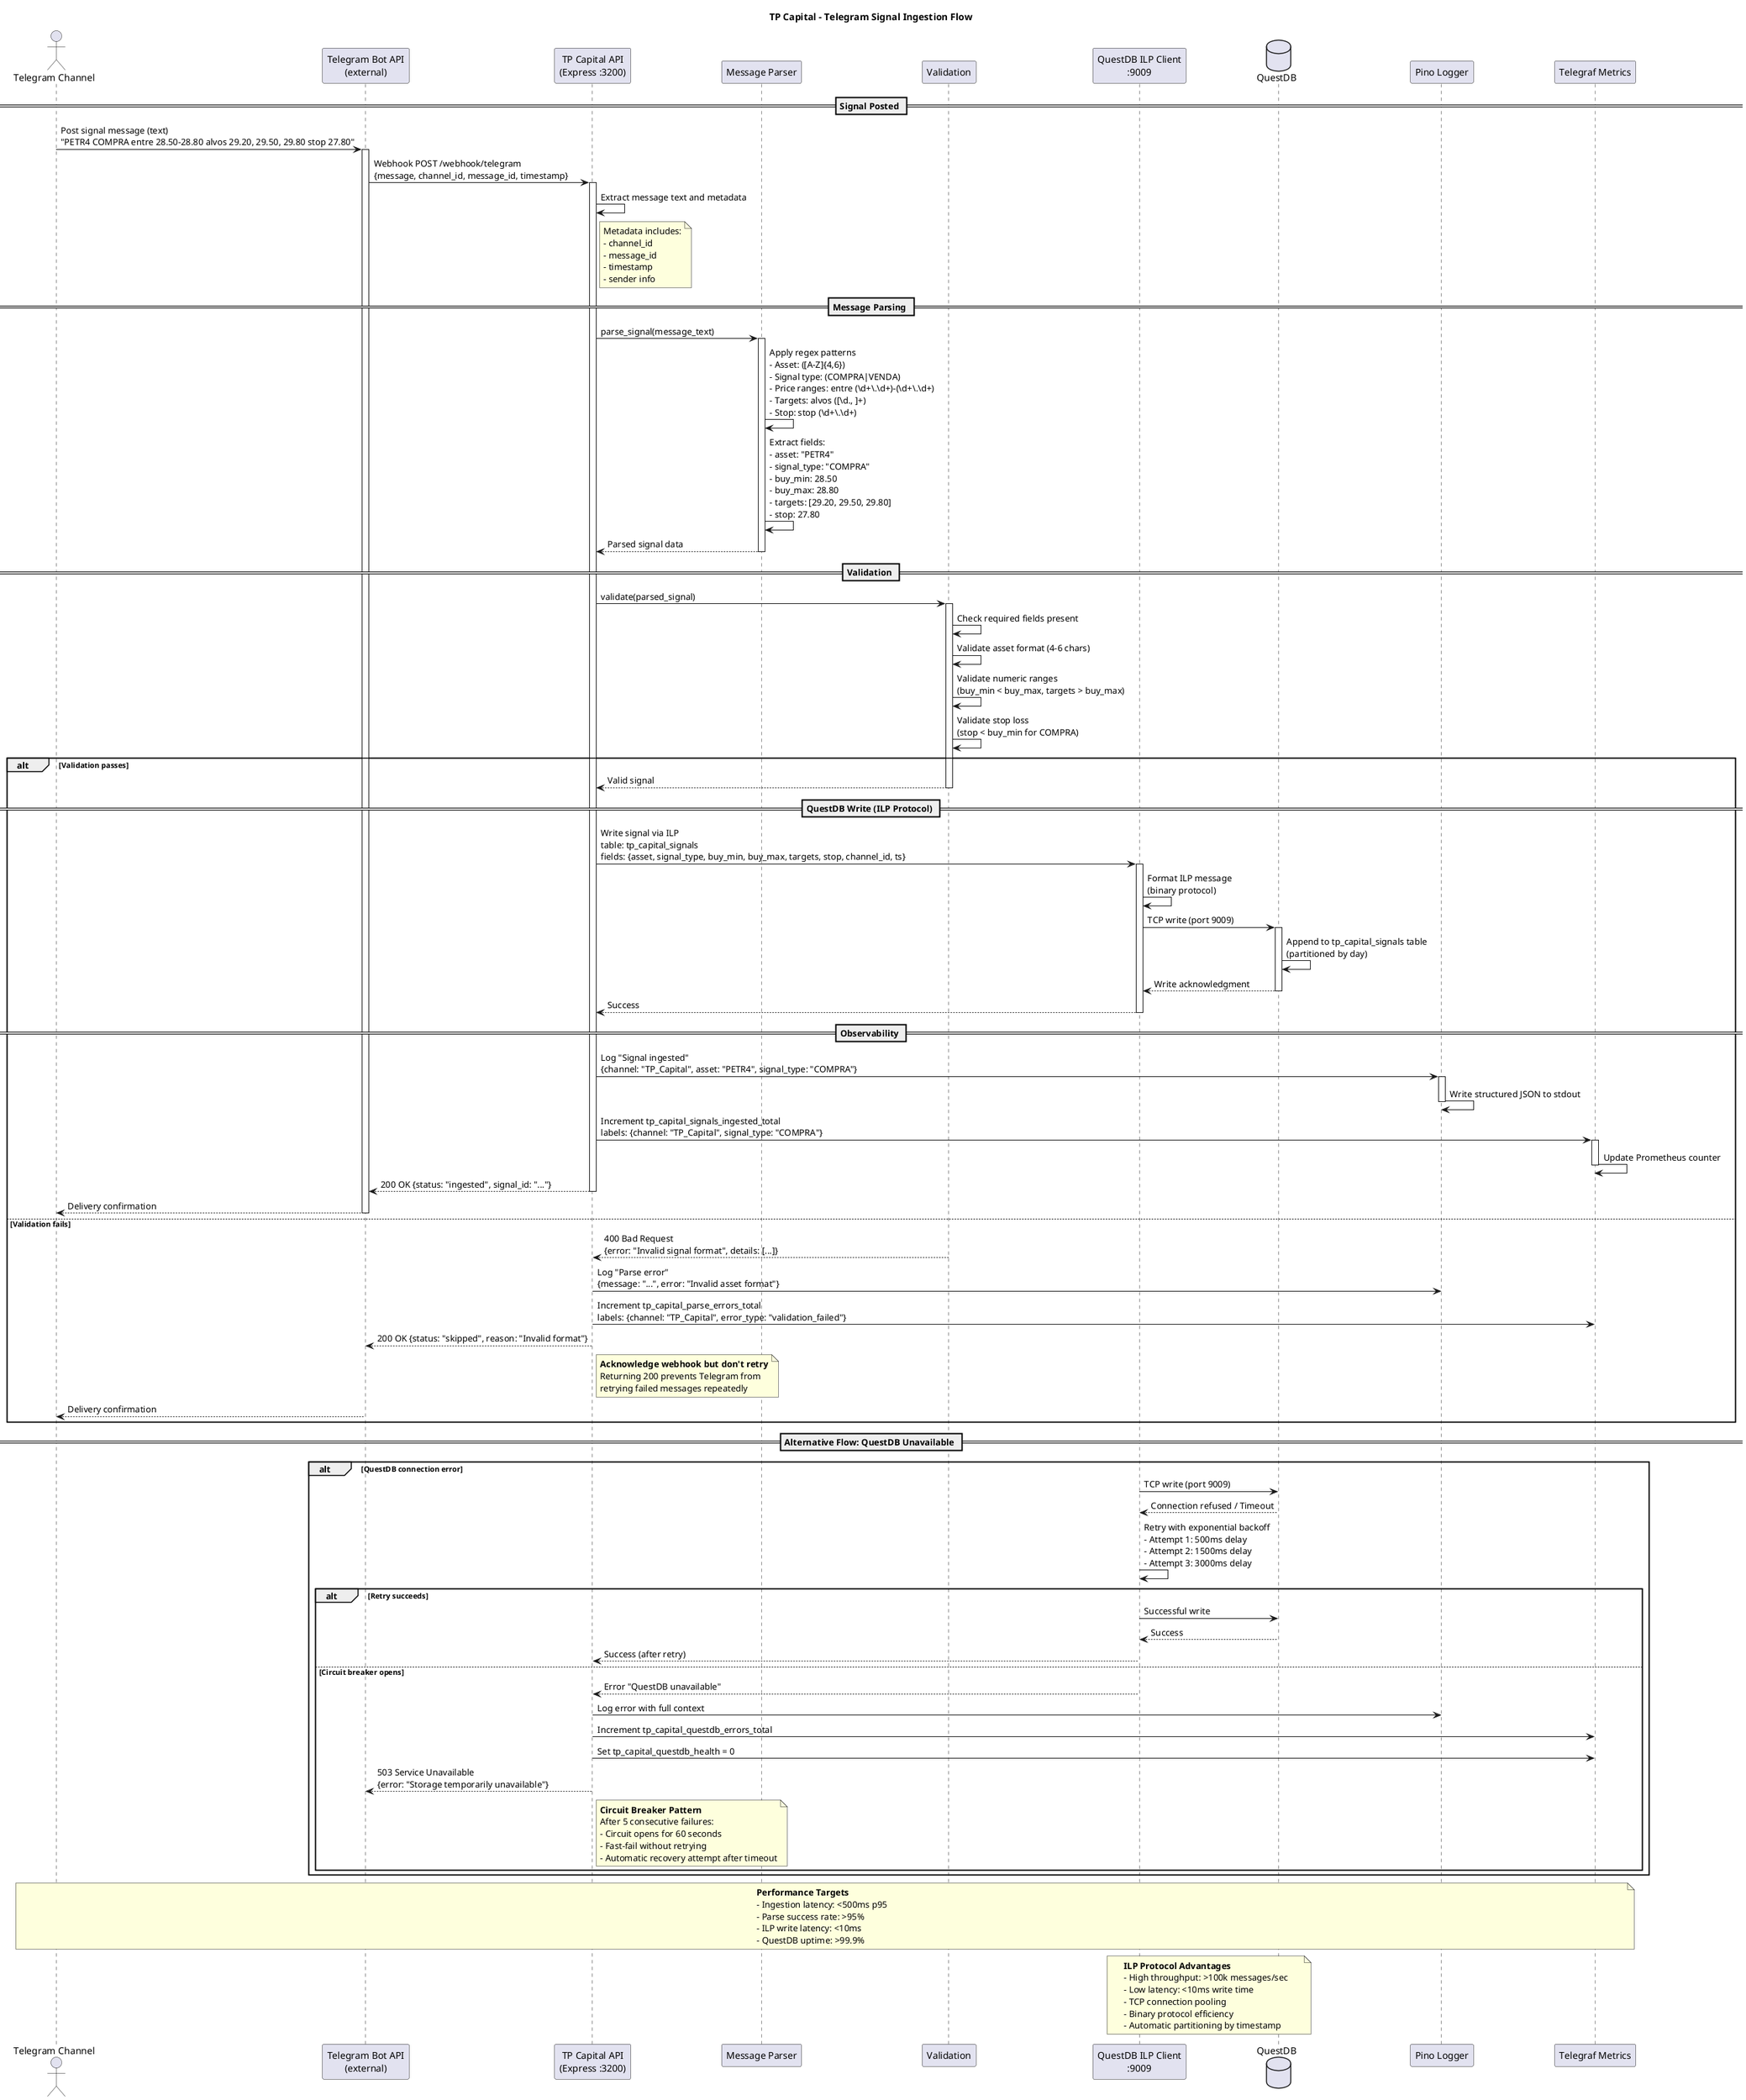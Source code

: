 @startuml
title TP Capital - Telegram Signal Ingestion Flow

actor "Telegram Channel" as Channel
participant "Telegram Bot API\n(external)" as BotAPI
participant "TP Capital API\n(Express :3200)" as API
participant "Message Parser" as Parser
participant "Validation" as Validation
participant "QuestDB ILP Client\n:9009" as ILPClient
database "QuestDB" as QuestDB
participant "Pino Logger" as Logger
participant "Telegraf Metrics" as Metrics

== Signal Posted ==
Channel -> BotAPI : Post signal message (text)\n"PETR4 COMPRA entre 28.50-28.80 alvos 29.20, 29.50, 29.80 stop 27.80"
activate BotAPI

BotAPI -> API : Webhook POST /webhook/telegram\n{message, channel_id, message_id, timestamp}
activate API

API -> API : Extract message text and metadata
note right of API
  Metadata includes:
  - channel_id
  - message_id
  - timestamp
  - sender info
end note

== Message Parsing ==
API -> Parser : parse_signal(message_text)
activate Parser

Parser -> Parser : Apply regex patterns\n- Asset: ([A-Z]{4,6})\n- Signal type: (COMPRA|VENDA)\n- Price ranges: entre (\\d+\\.\\d+)-(\\d+\\.\\d+)\n- Targets: alvos ([\\d., ]+)\n- Stop: stop (\\d+\\.\\d+)

Parser -> Parser : Extract fields:\n- asset: "PETR4"\n- signal_type: "COMPRA"\n- buy_min: 28.50\n- buy_max: 28.80\n- targets: [29.20, 29.50, 29.80]\n- stop: 27.80

Parser --> API : Parsed signal data
deactivate Parser

== Validation ==
API -> Validation : validate(parsed_signal)
activate Validation

Validation -> Validation : Check required fields present
Validation -> Validation : Validate asset format (4-6 chars)
Validation -> Validation : Validate numeric ranges\n(buy_min < buy_max, targets > buy_max)
Validation -> Validation : Validate stop loss\n(stop < buy_min for COMPRA)

alt Validation passes
  Validation --> API : Valid signal
  deactivate Validation
  
  == QuestDB Write (ILP Protocol) ==
  API -> ILPClient : Write signal via ILP\ntable: tp_capital_signals\nfields: {asset, signal_type, buy_min, buy_max, targets, stop, channel_id, ts}
  activate ILPClient
  
  ILPClient -> ILPClient : Format ILP message\n(binary protocol)
  ILPClient -> QuestDB : TCP write (port 9009)
  activate QuestDB
  
  QuestDB -> QuestDB : Append to tp_capital_signals table\n(partitioned by day)
  QuestDB --> ILPClient : Write acknowledgment
  deactivate QuestDB
  
  ILPClient --> API : Success
  deactivate ILPClient
  
  == Observability ==
  API -> Logger : Log "Signal ingested"\n{channel: "TP_Capital", asset: "PETR4", signal_type: "COMPRA"}
  activate Logger
  Logger -> Logger : Write structured JSON to stdout
  deactivate Logger
  
  API -> Metrics : Increment tp_capital_signals_ingested_total\nlabels: {channel: "TP_Capital", signal_type: "COMPRA"}
  activate Metrics
  Metrics -> Metrics : Update Prometheus counter
  deactivate Metrics
  
  API --> BotAPI : 200 OK {status: "ingested", signal_id: "..."}
  deactivate API
  
  BotAPI --> Channel : Delivery confirmation
  deactivate BotAPI

else Validation fails
  Validation --> API : 400 Bad Request\n{error: "Invalid signal format", details: [...]}
  deactivate Validation
  
  API -> Logger : Log "Parse error"\n{message: "...", error: "Invalid asset format"}
  API -> Metrics : Increment tp_capital_parse_errors_total\nlabels: {channel: "TP_Capital", error_type: "validation_failed"}
  
  API --> BotAPI : 200 OK {status: "skipped", reason: "Invalid format"}
  deactivate API
  
  note right of API
    **Acknowledge webhook but don't retry**
    Returning 200 prevents Telegram from
    retrying failed messages repeatedly
  end note
  
  BotAPI --> Channel : Delivery confirmation
  deactivate BotAPI
end

== Alternative Flow: QuestDB Unavailable ==
alt QuestDB connection error
  ILPClient -> QuestDB : TCP write (port 9009)
  QuestDB --> ILPClient : Connection refused / Timeout
  
  ILPClient -> ILPClient : Retry with exponential backoff\n- Attempt 1: 500ms delay\n- Attempt 2: 1500ms delay\n- Attempt 3: 3000ms delay
  
  alt Retry succeeds
    ILPClient -> QuestDB : Successful write
    QuestDB --> ILPClient : Success
    ILPClient --> API : Success (after retry)
  else Circuit breaker opens
    ILPClient --> API : Error "QuestDB unavailable"
    
    API -> Logger : Log error with full context
    API -> Metrics : Increment tp_capital_questdb_errors_total
    API -> Metrics : Set tp_capital_questdb_health = 0
    
    API --> BotAPI : 503 Service Unavailable\n{error: "Storage temporarily unavailable"}
    
    note right of API
      **Circuit Breaker Pattern**
      After 5 consecutive failures:
      - Circuit opens for 60 seconds
      - Fast-fail without retrying
      - Automatic recovery attempt after timeout
    end note
  end
end

note over Channel, Metrics
  **Performance Targets**
  - Ingestion latency: <500ms p95
  - Parse success rate: >95%
  - ILP write latency: <10ms
  - QuestDB uptime: >99.9%
end note

note over ILPClient, QuestDB
  **ILP Protocol Advantages**
  - High throughput: >100k messages/sec
  - Low latency: <10ms write time
  - TCP connection pooling
  - Binary protocol efficiency
  - Automatic partitioning by timestamp
end note

@enduml
